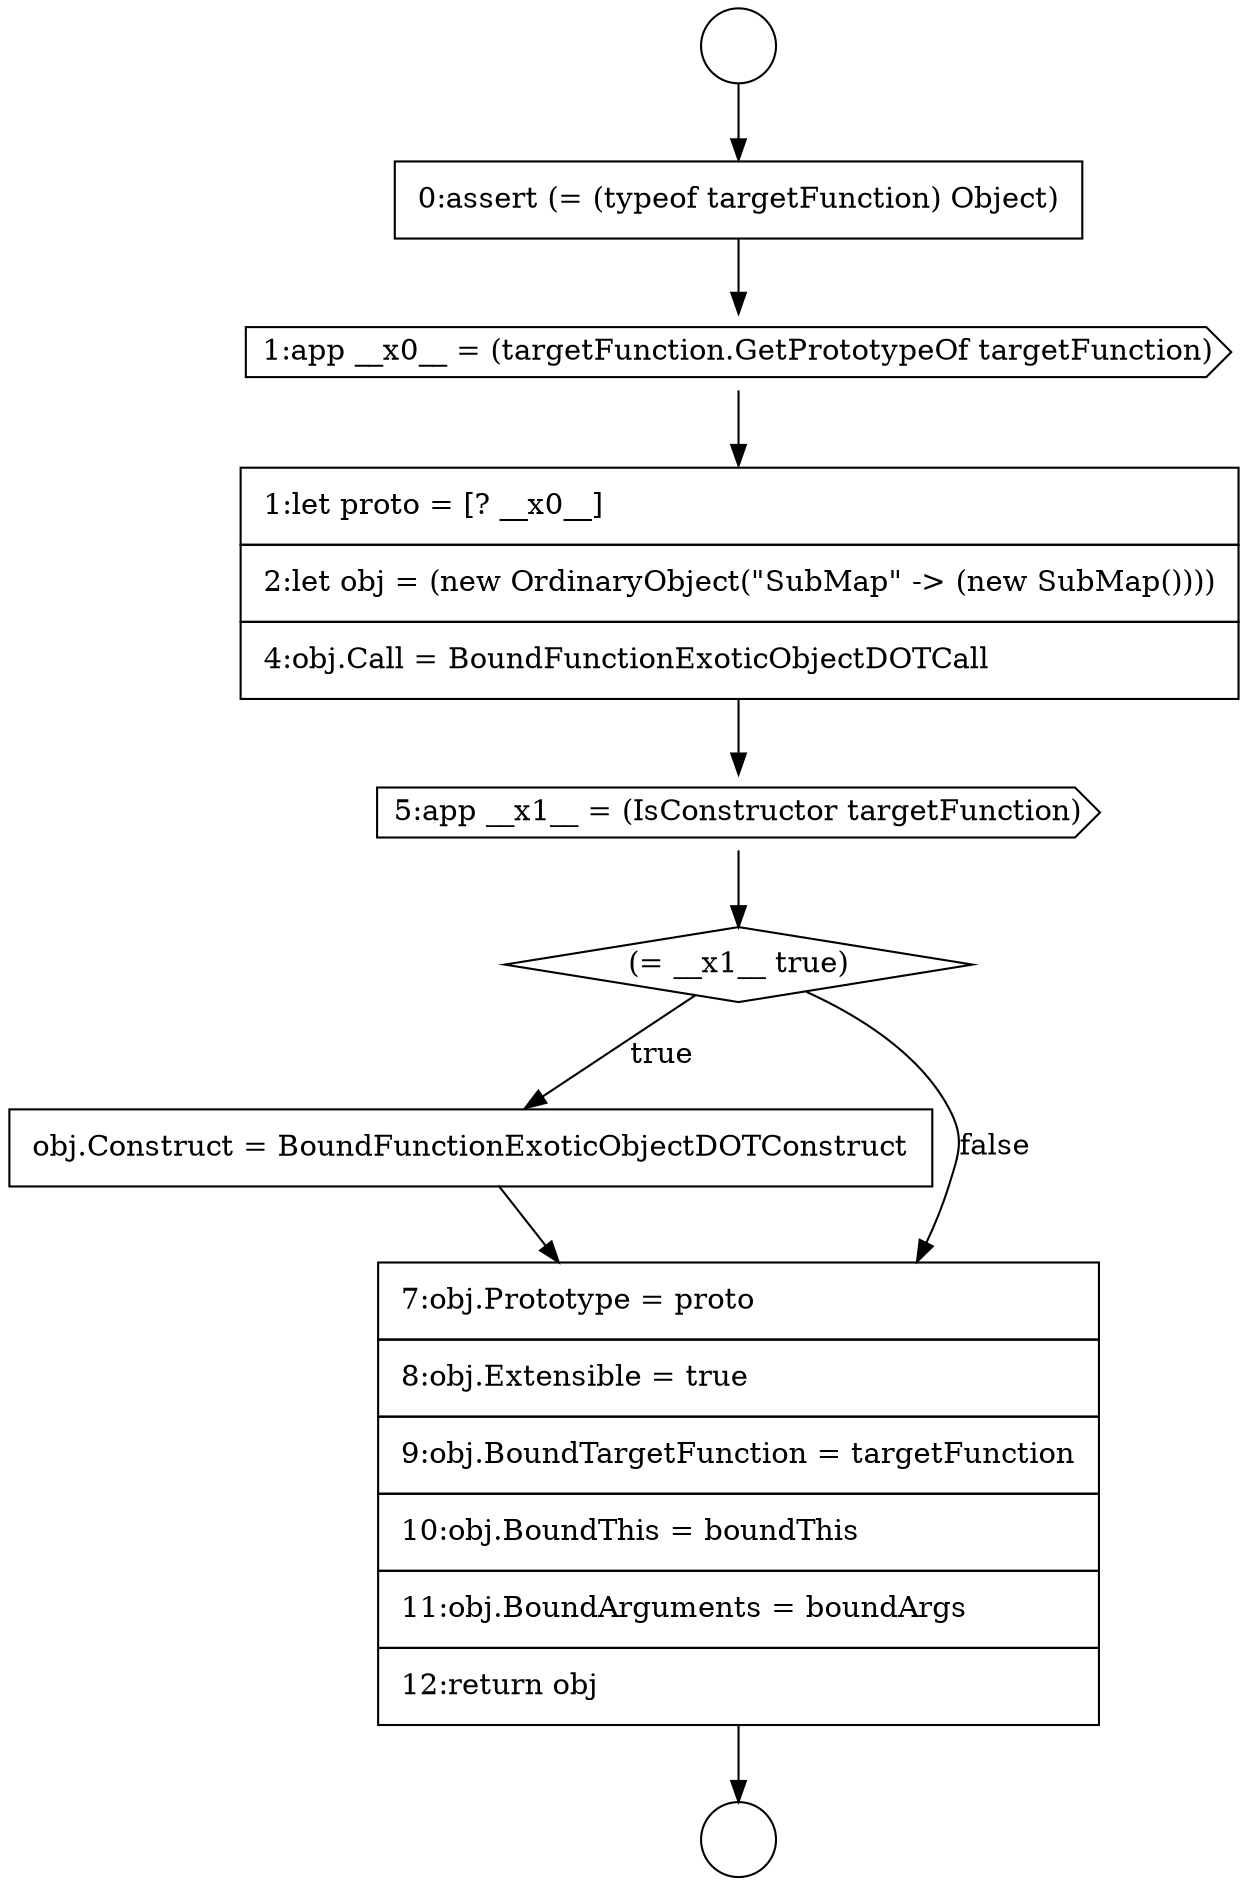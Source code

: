 digraph {
  node0 [shape=circle label=" " color="black" fillcolor="white" style=filled]
  node5 [shape=cds, label=<<font color="black">5:app __x1__ = (IsConstructor targetFunction)</font>> color="black" fillcolor="white" style=filled]
  node1 [shape=circle label=" " color="black" fillcolor="white" style=filled]
  node6 [shape=diamond, label=<<font color="black">(= __x1__ true)</font>> color="black" fillcolor="white" style=filled]
  node2 [shape=none, margin=0, label=<<font color="black">
    <table border="0" cellborder="1" cellspacing="0" cellpadding="10">
      <tr><td align="left">0:assert (= (typeof targetFunction) Object)</td></tr>
    </table>
  </font>> color="black" fillcolor="white" style=filled]
  node7 [shape=none, margin=0, label=<<font color="black">
    <table border="0" cellborder="1" cellspacing="0" cellpadding="10">
      <tr><td align="left">obj.Construct = BoundFunctionExoticObjectDOTConstruct</td></tr>
    </table>
  </font>> color="black" fillcolor="white" style=filled]
  node3 [shape=cds, label=<<font color="black">1:app __x0__ = (targetFunction.GetPrototypeOf targetFunction)</font>> color="black" fillcolor="white" style=filled]
  node8 [shape=none, margin=0, label=<<font color="black">
    <table border="0" cellborder="1" cellspacing="0" cellpadding="10">
      <tr><td align="left">7:obj.Prototype = proto</td></tr>
      <tr><td align="left">8:obj.Extensible = true</td></tr>
      <tr><td align="left">9:obj.BoundTargetFunction = targetFunction</td></tr>
      <tr><td align="left">10:obj.BoundThis = boundThis</td></tr>
      <tr><td align="left">11:obj.BoundArguments = boundArgs</td></tr>
      <tr><td align="left">12:return obj</td></tr>
    </table>
  </font>> color="black" fillcolor="white" style=filled]
  node4 [shape=none, margin=0, label=<<font color="black">
    <table border="0" cellborder="1" cellspacing="0" cellpadding="10">
      <tr><td align="left">1:let proto = [? __x0__]</td></tr>
      <tr><td align="left">2:let obj = (new OrdinaryObject(&quot;SubMap&quot; -&gt; (new SubMap())))</td></tr>
      <tr><td align="left">4:obj.Call = BoundFunctionExoticObjectDOTCall</td></tr>
    </table>
  </font>> color="black" fillcolor="white" style=filled]
  node8 -> node1 [ color="black"]
  node2 -> node3 [ color="black"]
  node0 -> node2 [ color="black"]
  node4 -> node5 [ color="black"]
  node5 -> node6 [ color="black"]
  node3 -> node4 [ color="black"]
  node6 -> node7 [label=<<font color="black">true</font>> color="black"]
  node6 -> node8 [label=<<font color="black">false</font>> color="black"]
  node7 -> node8 [ color="black"]
}
